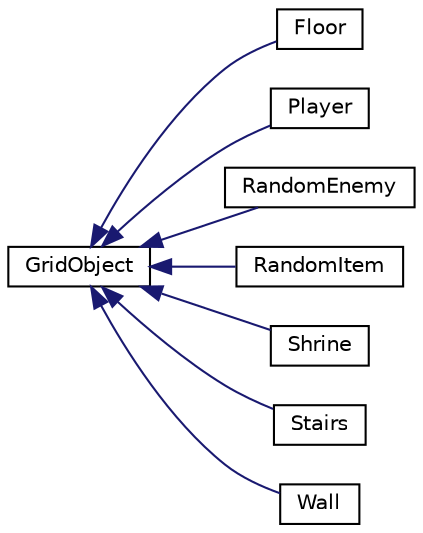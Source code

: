 digraph "Graphical Class Hierarchy"
{
  edge [fontname="Helvetica",fontsize="10",labelfontname="Helvetica",labelfontsize="10"];
  node [fontname="Helvetica",fontsize="10",shape=record];
  rankdir="LR";
  Node0 [label="GridObject",height=0.2,width=0.4,color="black", fillcolor="white", style="filled",URL="$classGridObject.html"];
  Node0 -> Node1 [dir="back",color="midnightblue",fontsize="10",style="solid",fontname="Helvetica"];
  Node1 [label="Floor",height=0.2,width=0.4,color="black", fillcolor="white", style="filled",URL="$classFloor.html"];
  Node0 -> Node2 [dir="back",color="midnightblue",fontsize="10",style="solid",fontname="Helvetica"];
  Node2 [label="Player",height=0.2,width=0.4,color="black", fillcolor="white", style="filled",URL="$classPlayer.html"];
  Node0 -> Node3 [dir="back",color="midnightblue",fontsize="10",style="solid",fontname="Helvetica"];
  Node3 [label="RandomEnemy",height=0.2,width=0.4,color="black", fillcolor="white", style="filled",URL="$classRandomEnemy.html"];
  Node0 -> Node4 [dir="back",color="midnightblue",fontsize="10",style="solid",fontname="Helvetica"];
  Node4 [label="RandomItem",height=0.2,width=0.4,color="black", fillcolor="white", style="filled",URL="$classRandomItem.html"];
  Node0 -> Node5 [dir="back",color="midnightblue",fontsize="10",style="solid",fontname="Helvetica"];
  Node5 [label="Shrine",height=0.2,width=0.4,color="black", fillcolor="white", style="filled",URL="$classShrine.html"];
  Node0 -> Node6 [dir="back",color="midnightblue",fontsize="10",style="solid",fontname="Helvetica"];
  Node6 [label="Stairs",height=0.2,width=0.4,color="black", fillcolor="white", style="filled",URL="$classStairs.html"];
  Node0 -> Node7 [dir="back",color="midnightblue",fontsize="10",style="solid",fontname="Helvetica"];
  Node7 [label="Wall",height=0.2,width=0.4,color="black", fillcolor="white", style="filled",URL="$classWall.html"];
}
